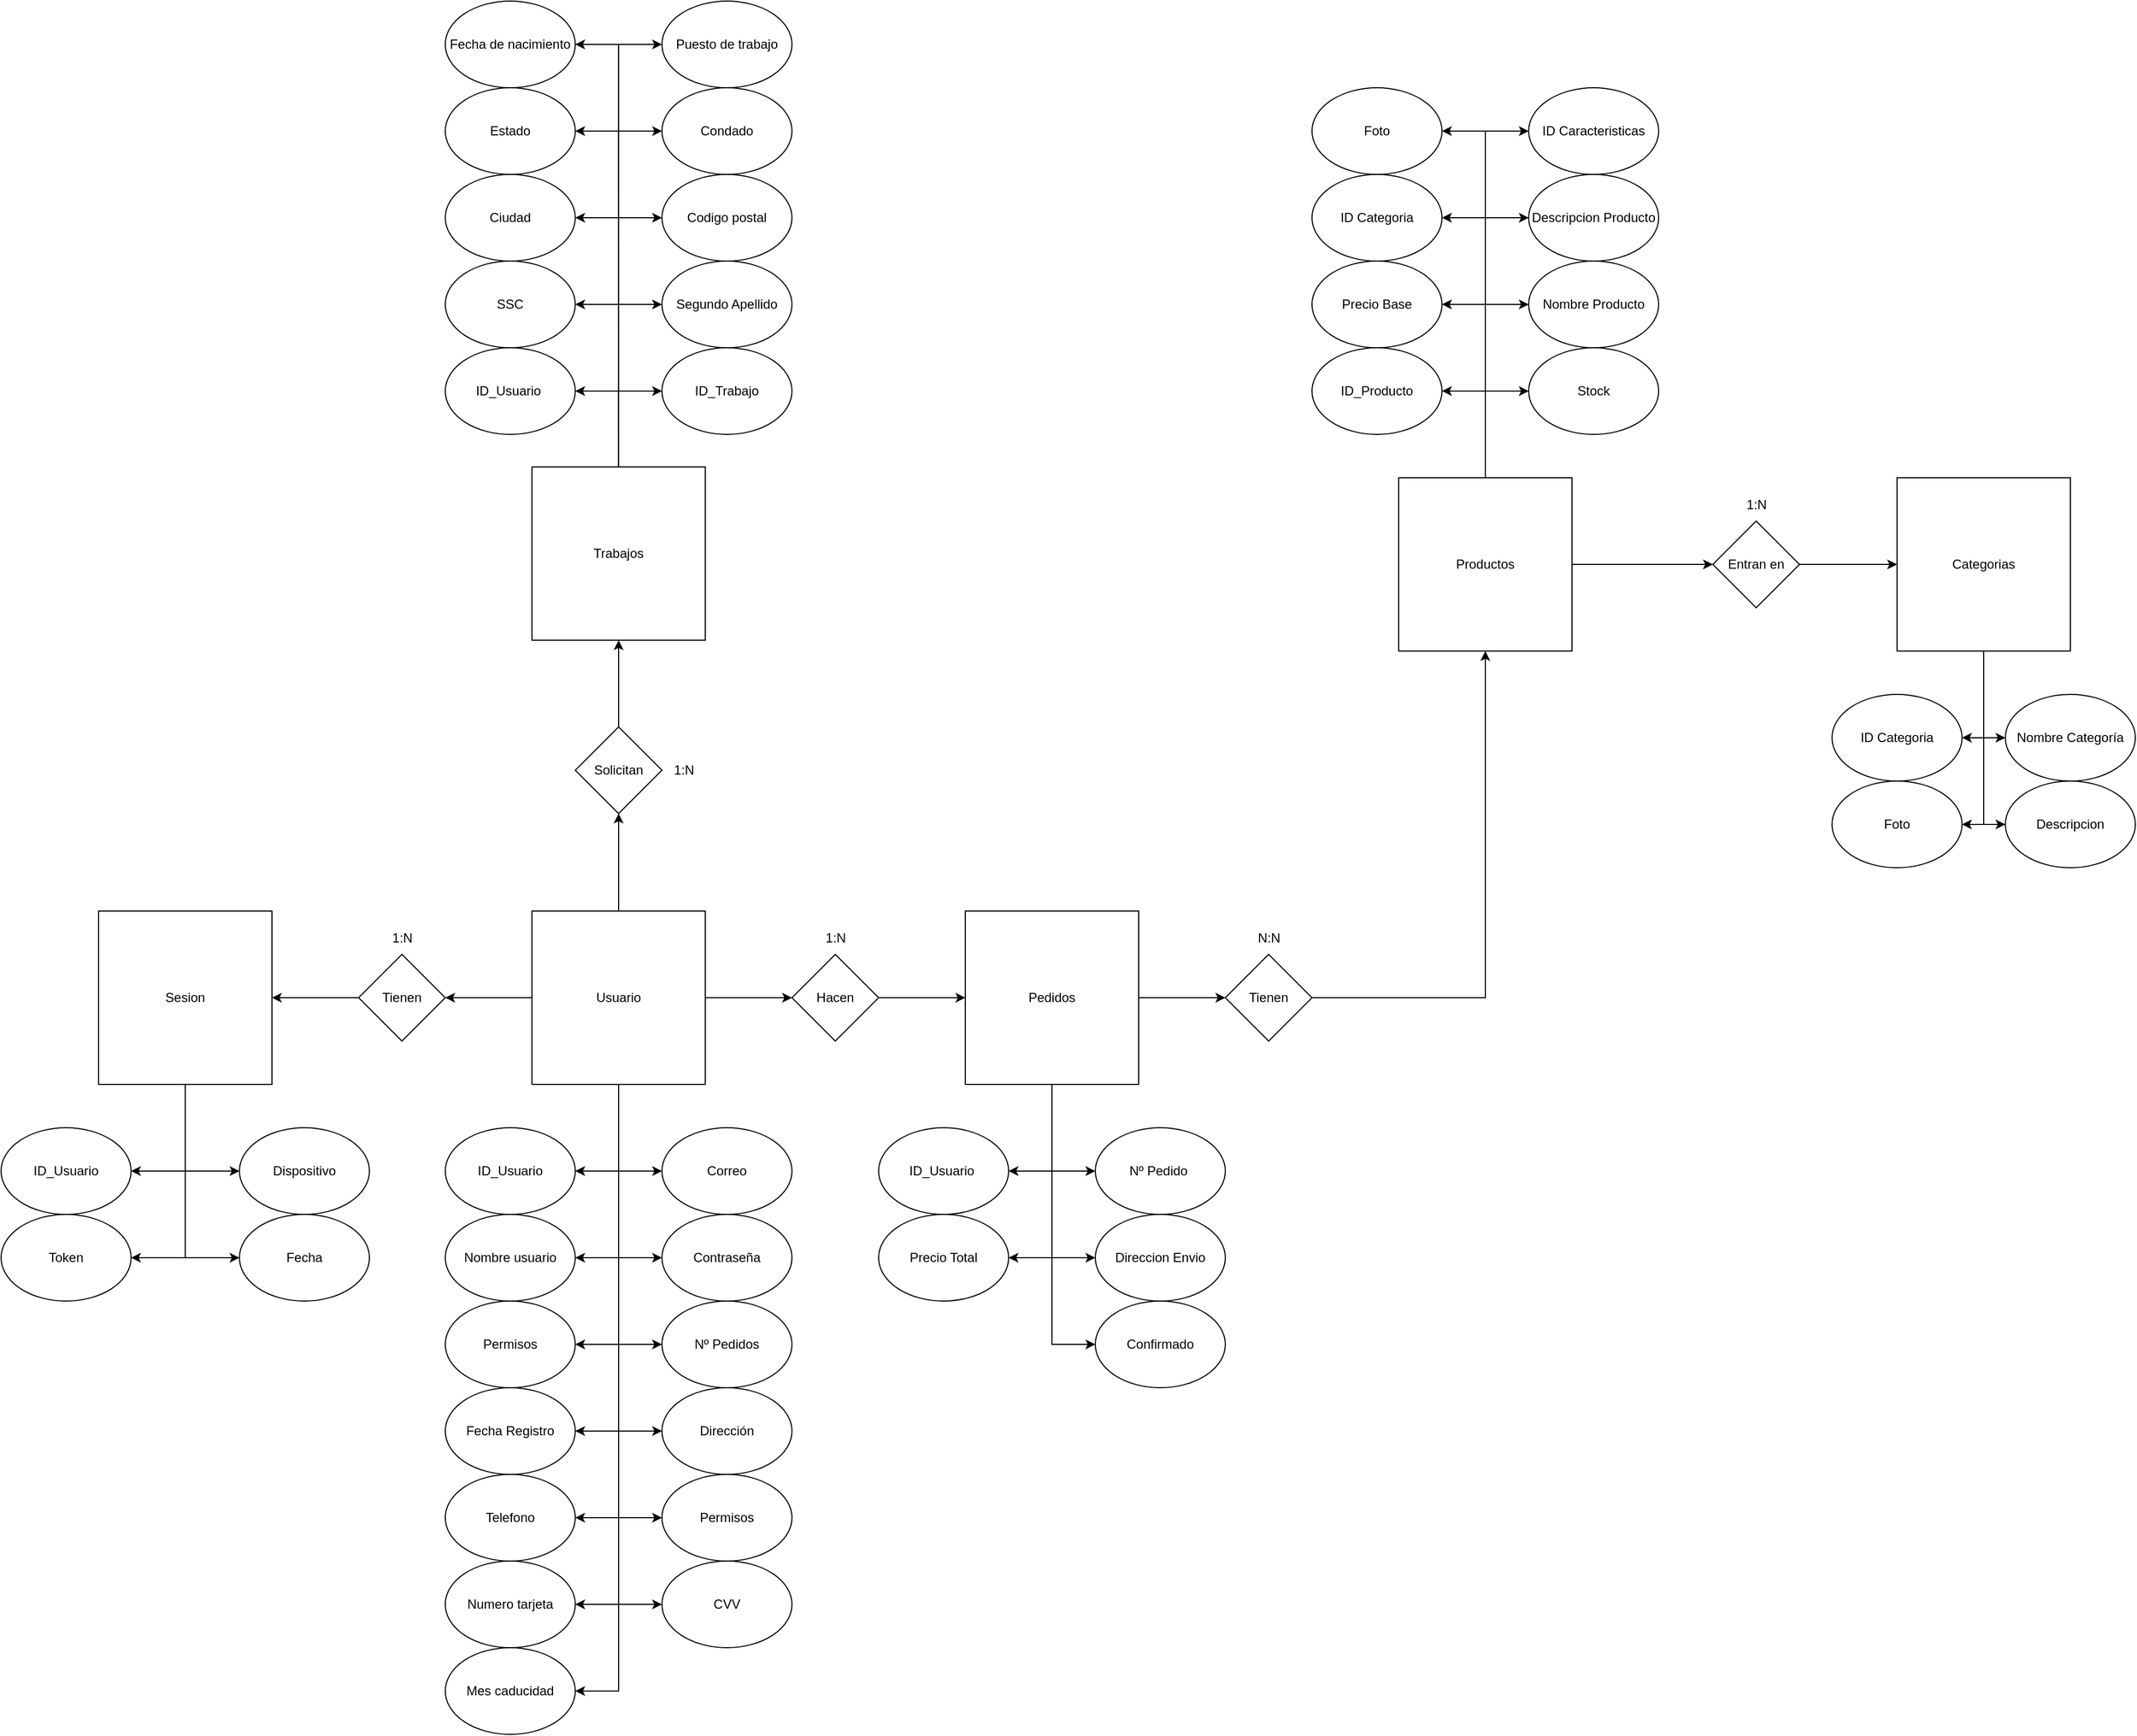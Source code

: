 <mxfile pages="2">
    <diagram name="Modelo Relacional" id="PnVHAbyuaM9kRb4uessT">
        <mxGraphModel dx="1705" dy="1847" grid="1" gridSize="10" guides="1" tooltips="1" connect="1" arrows="1" fold="1" page="1" pageScale="1" pageWidth="827" pageHeight="1169" math="0" shadow="0">
            <root>
                <mxCell id="0"/>
                <mxCell id="1" parent="0"/>
                <mxCell id="Kp94WwnEXXXFwvjXGkbl-3" style="edgeStyle=orthogonalEdgeStyle;rounded=0;orthogonalLoop=1;jettySize=auto;html=1;entryX=1;entryY=0.5;entryDx=0;entryDy=0;" parent="1" source="Kp94WwnEXXXFwvjXGkbl-1" target="Kp94WwnEXXXFwvjXGkbl-2" edge="1">
                    <mxGeometry relative="1" as="geometry"/>
                </mxCell>
                <mxCell id="Kp94WwnEXXXFwvjXGkbl-7" style="edgeStyle=orthogonalEdgeStyle;rounded=0;orthogonalLoop=1;jettySize=auto;html=1;entryX=1;entryY=0.5;entryDx=0;entryDy=0;" parent="1" source="Kp94WwnEXXXFwvjXGkbl-1" target="Kp94WwnEXXXFwvjXGkbl-6" edge="1">
                    <mxGeometry relative="1" as="geometry"/>
                </mxCell>
                <mxCell id="Kp94WwnEXXXFwvjXGkbl-8" style="edgeStyle=orthogonalEdgeStyle;rounded=0;orthogonalLoop=1;jettySize=auto;html=1;entryX=0;entryY=0.5;entryDx=0;entryDy=0;" parent="1" source="Kp94WwnEXXXFwvjXGkbl-1" target="Kp94WwnEXXXFwvjXGkbl-4" edge="1">
                    <mxGeometry relative="1" as="geometry"/>
                </mxCell>
                <mxCell id="Kp94WwnEXXXFwvjXGkbl-9" style="edgeStyle=orthogonalEdgeStyle;rounded=0;orthogonalLoop=1;jettySize=auto;html=1;entryX=0;entryY=0.5;entryDx=0;entryDy=0;" parent="1" source="Kp94WwnEXXXFwvjXGkbl-1" target="Kp94WwnEXXXFwvjXGkbl-5" edge="1">
                    <mxGeometry relative="1" as="geometry"/>
                </mxCell>
                <mxCell id="Kp94WwnEXXXFwvjXGkbl-11" style="edgeStyle=orthogonalEdgeStyle;rounded=0;orthogonalLoop=1;jettySize=auto;html=1;entryX=1;entryY=0.5;entryDx=0;entryDy=0;" parent="1" source="Kp94WwnEXXXFwvjXGkbl-1" target="Kp94WwnEXXXFwvjXGkbl-10" edge="1">
                    <mxGeometry relative="1" as="geometry"/>
                </mxCell>
                <mxCell id="Kp94WwnEXXXFwvjXGkbl-14" style="edgeStyle=orthogonalEdgeStyle;rounded=0;orthogonalLoop=1;jettySize=auto;html=1;entryX=0;entryY=0.5;entryDx=0;entryDy=0;" parent="1" source="Kp94WwnEXXXFwvjXGkbl-1" target="Kp94WwnEXXXFwvjXGkbl-13" edge="1">
                    <mxGeometry relative="1" as="geometry"/>
                </mxCell>
                <mxCell id="Kp94WwnEXXXFwvjXGkbl-30" style="edgeStyle=orthogonalEdgeStyle;rounded=0;orthogonalLoop=1;jettySize=auto;html=1;entryX=0;entryY=0.5;entryDx=0;entryDy=0;" parent="1" source="Kp94WwnEXXXFwvjXGkbl-1" target="Kp94WwnEXXXFwvjXGkbl-29" edge="1">
                    <mxGeometry relative="1" as="geometry"/>
                </mxCell>
                <mxCell id="Kp94WwnEXXXFwvjXGkbl-32" style="edgeStyle=orthogonalEdgeStyle;rounded=0;orthogonalLoop=1;jettySize=auto;html=1;entryX=1;entryY=0.5;entryDx=0;entryDy=0;" parent="1" source="Kp94WwnEXXXFwvjXGkbl-1" target="Kp94WwnEXXXFwvjXGkbl-31" edge="1">
                    <mxGeometry relative="1" as="geometry"/>
                </mxCell>
                <mxCell id="Kp94WwnEXXXFwvjXGkbl-37" style="edgeStyle=orthogonalEdgeStyle;rounded=0;orthogonalLoop=1;jettySize=auto;html=1;entryX=0;entryY=0.5;entryDx=0;entryDy=0;" parent="1" source="Kp94WwnEXXXFwvjXGkbl-1" target="Kp94WwnEXXXFwvjXGkbl-36" edge="1">
                    <mxGeometry relative="1" as="geometry"/>
                </mxCell>
                <mxCell id="7OP7rhRUOiYwbME94U3f-2" style="edgeStyle=orthogonalEdgeStyle;rounded=0;orthogonalLoop=1;jettySize=auto;html=1;entryX=1;entryY=0.5;entryDx=0;entryDy=0;" parent="1" source="Kp94WwnEXXXFwvjXGkbl-1" target="7OP7rhRUOiYwbME94U3f-1" edge="1">
                    <mxGeometry relative="1" as="geometry"/>
                </mxCell>
                <mxCell id="xFsWOLmsmjcGNCddhEom-12" style="edgeStyle=orthogonalEdgeStyle;rounded=0;orthogonalLoop=1;jettySize=auto;html=1;entryX=1;entryY=0.5;entryDx=0;entryDy=0;" parent="1" source="Kp94WwnEXXXFwvjXGkbl-1" target="xFsWOLmsmjcGNCddhEom-10" edge="1">
                    <mxGeometry relative="1" as="geometry"/>
                </mxCell>
                <mxCell id="22" style="edgeStyle=none;html=1;exitX=0.5;exitY=0;exitDx=0;exitDy=0;entryX=0.5;entryY=1;entryDx=0;entryDy=0;" edge="1" parent="1" source="Kp94WwnEXXXFwvjXGkbl-1" target="21">
                    <mxGeometry relative="1" as="geometry"/>
                </mxCell>
                <mxCell id="Kp94WwnEXXXFwvjXGkbl-1" value="Usuario" style="whiteSpace=wrap;html=1;aspect=fixed;" parent="1" vertex="1">
                    <mxGeometry x="160" y="200" width="160" height="160" as="geometry"/>
                </mxCell>
                <mxCell id="Kp94WwnEXXXFwvjXGkbl-2" value="Nombre usuario" style="ellipse;whiteSpace=wrap;html=1;" parent="1" vertex="1">
                    <mxGeometry x="80" y="480" width="120" height="80" as="geometry"/>
                </mxCell>
                <mxCell id="Kp94WwnEXXXFwvjXGkbl-4" value="Correo" style="ellipse;whiteSpace=wrap;html=1;" parent="1" vertex="1">
                    <mxGeometry x="280" y="400" width="120" height="80" as="geometry"/>
                </mxCell>
                <mxCell id="Kp94WwnEXXXFwvjXGkbl-5" value="Contraseña" style="ellipse;whiteSpace=wrap;html=1;" parent="1" vertex="1">
                    <mxGeometry x="280" y="480" width="120" height="80" as="geometry"/>
                </mxCell>
                <mxCell id="Kp94WwnEXXXFwvjXGkbl-6" value="ID_Usuario" style="ellipse;whiteSpace=wrap;html=1;" parent="1" vertex="1">
                    <mxGeometry x="80" y="400" width="120" height="80" as="geometry"/>
                </mxCell>
                <mxCell id="Kp94WwnEXXXFwvjXGkbl-10" value="Permisos" style="ellipse;whiteSpace=wrap;html=1;" parent="1" vertex="1">
                    <mxGeometry x="80" y="560" width="120" height="80" as="geometry"/>
                </mxCell>
                <mxCell id="Kp94WwnEXXXFwvjXGkbl-17" style="edgeStyle=orthogonalEdgeStyle;rounded=0;orthogonalLoop=1;jettySize=auto;html=1;entryX=1;entryY=0.5;entryDx=0;entryDy=0;" parent="1" source="Kp94WwnEXXXFwvjXGkbl-12" target="Kp94WwnEXXXFwvjXGkbl-16" edge="1">
                    <mxGeometry relative="1" as="geometry"/>
                </mxCell>
                <mxCell id="Kp94WwnEXXXFwvjXGkbl-23" style="edgeStyle=orthogonalEdgeStyle;rounded=0;orthogonalLoop=1;jettySize=auto;html=1;entryX=0;entryY=0.5;entryDx=0;entryDy=0;" parent="1" source="Kp94WwnEXXXFwvjXGkbl-12" target="Kp94WwnEXXXFwvjXGkbl-22" edge="1">
                    <mxGeometry relative="1" as="geometry"/>
                </mxCell>
                <mxCell id="-lL8wkcxcmrgRqcp9ATL-1" style="edgeStyle=orthogonalEdgeStyle;rounded=0;orthogonalLoop=1;jettySize=auto;html=1;entryX=0;entryY=0.5;entryDx=0;entryDy=0;" parent="1" source="Kp94WwnEXXXFwvjXGkbl-12" target="7OP7rhRUOiYwbME94U3f-4" edge="1">
                    <mxGeometry relative="1" as="geometry"/>
                </mxCell>
                <mxCell id="-lL8wkcxcmrgRqcp9ATL-2" style="edgeStyle=orthogonalEdgeStyle;rounded=0;orthogonalLoop=1;jettySize=auto;html=1;entryX=1;entryY=0.5;entryDx=0;entryDy=0;" parent="1" source="Kp94WwnEXXXFwvjXGkbl-12" target="7OP7rhRUOiYwbME94U3f-3" edge="1">
                    <mxGeometry relative="1" as="geometry"/>
                </mxCell>
                <mxCell id="-lL8wkcxcmrgRqcp9ATL-3" style="edgeStyle=orthogonalEdgeStyle;rounded=0;orthogonalLoop=1;jettySize=auto;html=1;entryX=0;entryY=0.5;entryDx=0;entryDy=0;" parent="1" source="Kp94WwnEXXXFwvjXGkbl-12" target="7OP7rhRUOiYwbME94U3f-5" edge="1">
                    <mxGeometry relative="1" as="geometry"/>
                </mxCell>
                <mxCell id="xFsWOLmsmjcGNCddhEom-2" style="edgeStyle=orthogonalEdgeStyle;rounded=0;orthogonalLoop=1;jettySize=auto;html=1;entryX=0;entryY=0.5;entryDx=0;entryDy=0;" parent="1" source="Kp94WwnEXXXFwvjXGkbl-12" target="xFsWOLmsmjcGNCddhEom-1" edge="1">
                    <mxGeometry relative="1" as="geometry"/>
                </mxCell>
                <mxCell id="Kp94WwnEXXXFwvjXGkbl-12" value="Pedidos" style="whiteSpace=wrap;html=1;aspect=fixed;" parent="1" vertex="1">
                    <mxGeometry x="560" y="200" width="160" height="160" as="geometry"/>
                </mxCell>
                <mxCell id="Kp94WwnEXXXFwvjXGkbl-15" style="edgeStyle=orthogonalEdgeStyle;rounded=0;orthogonalLoop=1;jettySize=auto;html=1;entryX=0;entryY=0.5;entryDx=0;entryDy=0;" parent="1" source="Kp94WwnEXXXFwvjXGkbl-13" target="Kp94WwnEXXXFwvjXGkbl-12" edge="1">
                    <mxGeometry relative="1" as="geometry"/>
                </mxCell>
                <mxCell id="Kp94WwnEXXXFwvjXGkbl-13" value="Hacen" style="rhombus;whiteSpace=wrap;html=1;" parent="1" vertex="1">
                    <mxGeometry x="400" y="240" width="80" height="80" as="geometry"/>
                </mxCell>
                <mxCell id="Kp94WwnEXXXFwvjXGkbl-16" value="ID_Usuario&amp;nbsp;" style="ellipse;whiteSpace=wrap;html=1;" parent="1" vertex="1">
                    <mxGeometry x="480" y="400" width="120" height="80" as="geometry"/>
                </mxCell>
                <mxCell id="Kp94WwnEXXXFwvjXGkbl-39" style="edgeStyle=orthogonalEdgeStyle;rounded=0;orthogonalLoop=1;jettySize=auto;html=1;entryX=1;entryY=0.5;entryDx=0;entryDy=0;" parent="1" source="Kp94WwnEXXXFwvjXGkbl-18" target="Kp94WwnEXXXFwvjXGkbl-38" edge="1">
                    <mxGeometry relative="1" as="geometry"/>
                </mxCell>
                <mxCell id="Kp94WwnEXXXFwvjXGkbl-41" style="edgeStyle=orthogonalEdgeStyle;rounded=0;orthogonalLoop=1;jettySize=auto;html=1;entryX=0;entryY=0.5;entryDx=0;entryDy=0;" parent="1" source="Kp94WwnEXXXFwvjXGkbl-18" target="Kp94WwnEXXXFwvjXGkbl-40" edge="1">
                    <mxGeometry relative="1" as="geometry"/>
                </mxCell>
                <mxCell id="Kp94WwnEXXXFwvjXGkbl-43" style="edgeStyle=orthogonalEdgeStyle;rounded=0;orthogonalLoop=1;jettySize=auto;html=1;entryX=1;entryY=0.5;entryDx=0;entryDy=0;" parent="1" source="Kp94WwnEXXXFwvjXGkbl-18" target="Kp94WwnEXXXFwvjXGkbl-42" edge="1">
                    <mxGeometry relative="1" as="geometry"/>
                </mxCell>
                <mxCell id="Kp94WwnEXXXFwvjXGkbl-45" style="edgeStyle=orthogonalEdgeStyle;rounded=0;orthogonalLoop=1;jettySize=auto;html=1;entryX=0;entryY=0.5;entryDx=0;entryDy=0;" parent="1" source="Kp94WwnEXXXFwvjXGkbl-18" target="Kp94WwnEXXXFwvjXGkbl-44" edge="1">
                    <mxGeometry relative="1" as="geometry"/>
                </mxCell>
                <mxCell id="-lL8wkcxcmrgRqcp9ATL-9" style="edgeStyle=orthogonalEdgeStyle;rounded=0;orthogonalLoop=1;jettySize=auto;html=1;entryX=0;entryY=0.5;entryDx=0;entryDy=0;" parent="1" source="Kp94WwnEXXXFwvjXGkbl-18" target="-lL8wkcxcmrgRqcp9ATL-8" edge="1">
                    <mxGeometry relative="1" as="geometry"/>
                </mxCell>
                <mxCell id="t73_cK_Fu9dKC_dks8G9-2" style="edgeStyle=orthogonalEdgeStyle;rounded=0;orthogonalLoop=1;jettySize=auto;html=1;entryX=0;entryY=0.5;entryDx=0;entryDy=0;" parent="1" source="Kp94WwnEXXXFwvjXGkbl-18" target="-lL8wkcxcmrgRqcp9ATL-21" edge="1">
                    <mxGeometry relative="1" as="geometry"/>
                </mxCell>
                <mxCell id="t73_cK_Fu9dKC_dks8G9-3" style="edgeStyle=orthogonalEdgeStyle;rounded=0;orthogonalLoop=1;jettySize=auto;html=1;entryX=1;entryY=0.5;entryDx=0;entryDy=0;" parent="1" source="Kp94WwnEXXXFwvjXGkbl-18" target="-lL8wkcxcmrgRqcp9ATL-22" edge="1">
                    <mxGeometry relative="1" as="geometry"/>
                </mxCell>
                <mxCell id="t73_cK_Fu9dKC_dks8G9-4" style="edgeStyle=orthogonalEdgeStyle;rounded=0;orthogonalLoop=1;jettySize=auto;html=1;entryX=0;entryY=0.5;entryDx=0;entryDy=0;" parent="1" source="Kp94WwnEXXXFwvjXGkbl-18" target="t73_cK_Fu9dKC_dks8G9-1" edge="1">
                    <mxGeometry relative="1" as="geometry"/>
                </mxCell>
                <mxCell id="pjTyLHiBwHfc5zFAl9Sy-2" style="edgeStyle=orthogonalEdgeStyle;rounded=0;orthogonalLoop=1;jettySize=auto;html=1;entryX=1;entryY=0.5;entryDx=0;entryDy=0;" parent="1" source="Kp94WwnEXXXFwvjXGkbl-18" target="pjTyLHiBwHfc5zFAl9Sy-1" edge="1">
                    <mxGeometry relative="1" as="geometry"/>
                </mxCell>
                <mxCell id="Kp94WwnEXXXFwvjXGkbl-18" value="Productos" style="whiteSpace=wrap;html=1;aspect=fixed;" parent="1" vertex="1">
                    <mxGeometry x="960" y="-200" width="160" height="160" as="geometry"/>
                </mxCell>
                <mxCell id="Kp94WwnEXXXFwvjXGkbl-25" style="edgeStyle=orthogonalEdgeStyle;rounded=0;orthogonalLoop=1;jettySize=auto;html=1;entryX=0.5;entryY=1;entryDx=0;entryDy=0;" parent="1" source="Kp94WwnEXXXFwvjXGkbl-22" target="Kp94WwnEXXXFwvjXGkbl-18" edge="1">
                    <mxGeometry relative="1" as="geometry">
                        <mxPoint x="960" y="280" as="targetPoint"/>
                    </mxGeometry>
                </mxCell>
                <mxCell id="Kp94WwnEXXXFwvjXGkbl-22" value="Tienen" style="rhombus;whiteSpace=wrap;html=1;" parent="1" vertex="1">
                    <mxGeometry x="800" y="240" width="80" height="80" as="geometry"/>
                </mxCell>
                <mxCell id="Kp94WwnEXXXFwvjXGkbl-29" value="Nº Pedidos" style="ellipse;whiteSpace=wrap;html=1;" parent="1" vertex="1">
                    <mxGeometry x="280" y="560" width="120" height="80" as="geometry"/>
                </mxCell>
                <mxCell id="Kp94WwnEXXXFwvjXGkbl-31" value="Fecha Registro" style="ellipse;whiteSpace=wrap;html=1;" parent="1" vertex="1">
                    <mxGeometry x="80" y="640" width="120" height="80" as="geometry"/>
                </mxCell>
                <mxCell id="Kp94WwnEXXXFwvjXGkbl-36" value="Dirección" style="ellipse;whiteSpace=wrap;html=1;" parent="1" vertex="1">
                    <mxGeometry x="280" y="640" width="120" height="80" as="geometry"/>
                </mxCell>
                <mxCell id="Kp94WwnEXXXFwvjXGkbl-38" value="ID_Producto" style="ellipse;whiteSpace=wrap;html=1;" parent="1" vertex="1">
                    <mxGeometry x="880" y="-320" width="120" height="80" as="geometry"/>
                </mxCell>
                <mxCell id="Kp94WwnEXXXFwvjXGkbl-40" value="Stock" style="ellipse;whiteSpace=wrap;html=1;" parent="1" vertex="1">
                    <mxGeometry x="1080" y="-320" width="120" height="80" as="geometry"/>
                </mxCell>
                <mxCell id="Kp94WwnEXXXFwvjXGkbl-42" value="Precio Base" style="ellipse;whiteSpace=wrap;html=1;" parent="1" vertex="1">
                    <mxGeometry x="880" y="-400" width="120" height="80" as="geometry"/>
                </mxCell>
                <mxCell id="Kp94WwnEXXXFwvjXGkbl-44" value="Nombre Producto" style="ellipse;whiteSpace=wrap;html=1;" parent="1" vertex="1">
                    <mxGeometry x="1080" y="-400" width="120" height="80" as="geometry"/>
                </mxCell>
                <mxCell id="7OP7rhRUOiYwbME94U3f-1" value="Telefono" style="ellipse;whiteSpace=wrap;html=1;" parent="1" vertex="1">
                    <mxGeometry x="80" y="720" width="120" height="80" as="geometry"/>
                </mxCell>
                <mxCell id="7OP7rhRUOiYwbME94U3f-3" value="Precio Total" style="ellipse;whiteSpace=wrap;html=1;" parent="1" vertex="1">
                    <mxGeometry x="480" y="480" width="120" height="80" as="geometry"/>
                </mxCell>
                <mxCell id="7OP7rhRUOiYwbME94U3f-4" value="Nº Pedido&amp;nbsp;" style="ellipse;whiteSpace=wrap;html=1;" parent="1" vertex="1">
                    <mxGeometry x="680" y="400" width="120" height="80" as="geometry"/>
                </mxCell>
                <mxCell id="7OP7rhRUOiYwbME94U3f-5" value="Direccion Envio" style="ellipse;whiteSpace=wrap;html=1;" parent="1" vertex="1">
                    <mxGeometry x="680" y="480" width="120" height="80" as="geometry"/>
                </mxCell>
                <mxCell id="-lL8wkcxcmrgRqcp9ATL-4" value="N:N" style="text;html=1;align=center;verticalAlign=middle;resizable=0;points=[];autosize=1;strokeColor=none;fillColor=none;" parent="1" vertex="1">
                    <mxGeometry x="820" y="210" width="40" height="30" as="geometry"/>
                </mxCell>
                <mxCell id="-lL8wkcxcmrgRqcp9ATL-5" value="1:N" style="text;html=1;align=center;verticalAlign=middle;resizable=0;points=[];autosize=1;strokeColor=none;fillColor=none;" parent="1" vertex="1">
                    <mxGeometry x="420" y="210" width="40" height="30" as="geometry"/>
                </mxCell>
                <mxCell id="-lL8wkcxcmrgRqcp9ATL-11" style="edgeStyle=orthogonalEdgeStyle;rounded=0;orthogonalLoop=1;jettySize=auto;html=1;entryX=0;entryY=0.5;entryDx=0;entryDy=0;" parent="1" source="-lL8wkcxcmrgRqcp9ATL-8" target="-lL8wkcxcmrgRqcp9ATL-10" edge="1">
                    <mxGeometry relative="1" as="geometry"/>
                </mxCell>
                <mxCell id="-lL8wkcxcmrgRqcp9ATL-8" value="Entran en" style="rhombus;whiteSpace=wrap;html=1;" parent="1" vertex="1">
                    <mxGeometry x="1250" y="-160" width="80" height="80" as="geometry"/>
                </mxCell>
                <mxCell id="-lL8wkcxcmrgRqcp9ATL-14" style="edgeStyle=orthogonalEdgeStyle;rounded=0;orthogonalLoop=1;jettySize=auto;html=1;entryX=0;entryY=0.5;entryDx=0;entryDy=0;" parent="1" source="-lL8wkcxcmrgRqcp9ATL-10" target="-lL8wkcxcmrgRqcp9ATL-12" edge="1">
                    <mxGeometry relative="1" as="geometry"/>
                </mxCell>
                <mxCell id="-lL8wkcxcmrgRqcp9ATL-15" style="edgeStyle=orthogonalEdgeStyle;rounded=0;orthogonalLoop=1;jettySize=auto;html=1;entryX=1;entryY=0.5;entryDx=0;entryDy=0;" parent="1" source="-lL8wkcxcmrgRqcp9ATL-10" target="-lL8wkcxcmrgRqcp9ATL-13" edge="1">
                    <mxGeometry relative="1" as="geometry"/>
                </mxCell>
                <mxCell id="-lL8wkcxcmrgRqcp9ATL-19" style="edgeStyle=orthogonalEdgeStyle;rounded=0;orthogonalLoop=1;jettySize=auto;html=1;entryX=1;entryY=0.5;entryDx=0;entryDy=0;" parent="1" source="-lL8wkcxcmrgRqcp9ATL-10" target="-lL8wkcxcmrgRqcp9ATL-16" edge="1">
                    <mxGeometry relative="1" as="geometry"/>
                </mxCell>
                <mxCell id="-lL8wkcxcmrgRqcp9ATL-20" style="edgeStyle=orthogonalEdgeStyle;rounded=0;orthogonalLoop=1;jettySize=auto;html=1;entryX=0;entryY=0.5;entryDx=0;entryDy=0;" parent="1" source="-lL8wkcxcmrgRqcp9ATL-10" target="-lL8wkcxcmrgRqcp9ATL-17" edge="1">
                    <mxGeometry relative="1" as="geometry"/>
                </mxCell>
                <mxCell id="-lL8wkcxcmrgRqcp9ATL-10" value="Categorias" style="whiteSpace=wrap;html=1;aspect=fixed;" parent="1" vertex="1">
                    <mxGeometry x="1420" y="-200" width="160" height="160" as="geometry"/>
                </mxCell>
                <mxCell id="-lL8wkcxcmrgRqcp9ATL-12" value="Nombre Categoría" style="ellipse;whiteSpace=wrap;html=1;" parent="1" vertex="1">
                    <mxGeometry x="1520" width="120" height="80" as="geometry"/>
                </mxCell>
                <mxCell id="-lL8wkcxcmrgRqcp9ATL-13" value="ID Categoria" style="ellipse;whiteSpace=wrap;html=1;" parent="1" vertex="1">
                    <mxGeometry x="1360" width="120" height="80" as="geometry"/>
                </mxCell>
                <mxCell id="-lL8wkcxcmrgRqcp9ATL-16" value="Foto" style="ellipse;whiteSpace=wrap;html=1;" parent="1" vertex="1">
                    <mxGeometry x="1360" y="80" width="120" height="80" as="geometry"/>
                </mxCell>
                <mxCell id="-lL8wkcxcmrgRqcp9ATL-17" value="Descripcion" style="ellipse;whiteSpace=wrap;html=1;" parent="1" vertex="1">
                    <mxGeometry x="1520" y="80" width="120" height="80" as="geometry"/>
                </mxCell>
                <mxCell id="-lL8wkcxcmrgRqcp9ATL-21" value="Descripcion Producto" style="ellipse;whiteSpace=wrap;html=1;" parent="1" vertex="1">
                    <mxGeometry x="1080" y="-480" width="120" height="80" as="geometry"/>
                </mxCell>
                <mxCell id="-lL8wkcxcmrgRqcp9ATL-22" value="ID Categoria" style="ellipse;whiteSpace=wrap;html=1;" parent="1" vertex="1">
                    <mxGeometry x="880" y="-480" width="120" height="80" as="geometry"/>
                </mxCell>
                <mxCell id="-lL8wkcxcmrgRqcp9ATL-25" value="1:N" style="text;html=1;align=center;verticalAlign=middle;resizable=0;points=[];autosize=1;strokeColor=none;fillColor=none;" parent="1" vertex="1">
                    <mxGeometry x="1270" y="-190" width="40" height="30" as="geometry"/>
                </mxCell>
                <mxCell id="t73_cK_Fu9dKC_dks8G9-1" value="ID Caracteristicas" style="ellipse;whiteSpace=wrap;html=1;" parent="1" vertex="1">
                    <mxGeometry x="1080" y="-560" width="120" height="80" as="geometry"/>
                </mxCell>
                <mxCell id="xFsWOLmsmjcGNCddhEom-1" value="Confirmado" style="ellipse;whiteSpace=wrap;html=1;" parent="1" vertex="1">
                    <mxGeometry x="680" y="560" width="120" height="80" as="geometry"/>
                </mxCell>
                <mxCell id="xFsWOLmsmjcGNCddhEom-14" style="edgeStyle=orthogonalEdgeStyle;rounded=0;orthogonalLoop=1;jettySize=auto;html=1;entryX=0;entryY=0.5;entryDx=0;entryDy=0;" parent="1" source="xFsWOLmsmjcGNCddhEom-4" target="xFsWOLmsmjcGNCddhEom-7" edge="1">
                    <mxGeometry relative="1" as="geometry"/>
                </mxCell>
                <mxCell id="xFsWOLmsmjcGNCddhEom-15" style="edgeStyle=orthogonalEdgeStyle;rounded=0;orthogonalLoop=1;jettySize=auto;html=1;entryX=1;entryY=0.5;entryDx=0;entryDy=0;" parent="1" source="xFsWOLmsmjcGNCddhEom-4" target="xFsWOLmsmjcGNCddhEom-5" edge="1">
                    <mxGeometry relative="1" as="geometry"/>
                </mxCell>
                <mxCell id="xFsWOLmsmjcGNCddhEom-16" style="edgeStyle=orthogonalEdgeStyle;rounded=0;orthogonalLoop=1;jettySize=auto;html=1;entryX=1;entryY=0.5;entryDx=0;entryDy=0;" parent="1" source="xFsWOLmsmjcGNCddhEom-4" target="xFsWOLmsmjcGNCddhEom-6" edge="1">
                    <mxGeometry relative="1" as="geometry"/>
                </mxCell>
                <mxCell id="xFsWOLmsmjcGNCddhEom-17" style="edgeStyle=orthogonalEdgeStyle;rounded=0;orthogonalLoop=1;jettySize=auto;html=1;entryX=0;entryY=0.5;entryDx=0;entryDy=0;" parent="1" source="xFsWOLmsmjcGNCddhEom-4" target="xFsWOLmsmjcGNCddhEom-9" edge="1">
                    <mxGeometry relative="1" as="geometry"/>
                </mxCell>
                <mxCell id="xFsWOLmsmjcGNCddhEom-4" value="Sesion" style="whiteSpace=wrap;html=1;aspect=fixed;" parent="1" vertex="1">
                    <mxGeometry x="-240" y="200" width="160" height="160" as="geometry"/>
                </mxCell>
                <mxCell id="xFsWOLmsmjcGNCddhEom-5" value="ID_Usuario" style="ellipse;whiteSpace=wrap;html=1;" parent="1" vertex="1">
                    <mxGeometry x="-330" y="400" width="120" height="80" as="geometry"/>
                </mxCell>
                <mxCell id="xFsWOLmsmjcGNCddhEom-6" value="Token" style="ellipse;whiteSpace=wrap;html=1;" parent="1" vertex="1">
                    <mxGeometry x="-330" y="480" width="120" height="80" as="geometry"/>
                </mxCell>
                <mxCell id="xFsWOLmsmjcGNCddhEom-7" value="Dispositivo" style="ellipse;whiteSpace=wrap;html=1;" parent="1" vertex="1">
                    <mxGeometry x="-110" y="400" width="120" height="80" as="geometry"/>
                </mxCell>
                <mxCell id="xFsWOLmsmjcGNCddhEom-9" value="Fecha" style="ellipse;whiteSpace=wrap;html=1;" parent="1" vertex="1">
                    <mxGeometry x="-110" y="480" width="120" height="80" as="geometry"/>
                </mxCell>
                <mxCell id="xFsWOLmsmjcGNCddhEom-11" style="edgeStyle=orthogonalEdgeStyle;rounded=0;orthogonalLoop=1;jettySize=auto;html=1;entryX=1;entryY=0.5;entryDx=0;entryDy=0;" parent="1" source="xFsWOLmsmjcGNCddhEom-10" target="xFsWOLmsmjcGNCddhEom-4" edge="1">
                    <mxGeometry relative="1" as="geometry"/>
                </mxCell>
                <mxCell id="xFsWOLmsmjcGNCddhEom-10" value="Tienen" style="rhombus;whiteSpace=wrap;html=1;" parent="1" vertex="1">
                    <mxGeometry y="240" width="80" height="80" as="geometry"/>
                </mxCell>
                <mxCell id="xFsWOLmsmjcGNCddhEom-13" value="1:N" style="text;html=1;align=center;verticalAlign=middle;resizable=0;points=[];autosize=1;strokeColor=none;fillColor=none;" parent="1" vertex="1">
                    <mxGeometry x="20" y="210" width="40" height="30" as="geometry"/>
                </mxCell>
                <mxCell id="pjTyLHiBwHfc5zFAl9Sy-1" value="Foto" style="ellipse;whiteSpace=wrap;html=1;" parent="1" vertex="1">
                    <mxGeometry x="880" y="-560" width="120" height="80" as="geometry"/>
                </mxCell>
                <mxCell id="10" value="Permisos" style="ellipse;whiteSpace=wrap;html=1;" parent="1" vertex="1">
                    <mxGeometry x="280" y="720" width="120" height="80" as="geometry"/>
                </mxCell>
                <mxCell id="12" style="edgeStyle=orthogonalEdgeStyle;rounded=0;orthogonalLoop=1;jettySize=auto;html=1;entryX=0;entryY=0.5;entryDx=0;entryDy=0;exitX=0.5;exitY=1;exitDx=0;exitDy=0;" parent="1" source="Kp94WwnEXXXFwvjXGkbl-1" target="10" edge="1">
                    <mxGeometry relative="1" as="geometry">
                        <mxPoint x="250" y="370" as="sourcePoint"/>
                        <mxPoint x="290" y="450" as="targetPoint"/>
                    </mxGeometry>
                </mxCell>
                <mxCell id="13" value="Numero tarjeta" style="ellipse;whiteSpace=wrap;html=1;" parent="1" vertex="1">
                    <mxGeometry x="80" y="800" width="120" height="80" as="geometry"/>
                </mxCell>
                <mxCell id="15" style="edgeStyle=orthogonalEdgeStyle;rounded=0;orthogonalLoop=1;jettySize=auto;html=1;entryX=1;entryY=0.5;entryDx=0;entryDy=0;exitX=0.5;exitY=1;exitDx=0;exitDy=0;" parent="1" source="Kp94WwnEXXXFwvjXGkbl-1" target="13" edge="1">
                    <mxGeometry relative="1" as="geometry">
                        <mxPoint x="250" y="370" as="sourcePoint"/>
                        <mxPoint x="290" y="610" as="targetPoint"/>
                    </mxGeometry>
                </mxCell>
                <mxCell id="17" value="CVV" style="ellipse;whiteSpace=wrap;html=1;" parent="1" vertex="1">
                    <mxGeometry x="280" y="800" width="120" height="80" as="geometry"/>
                </mxCell>
                <mxCell id="18" value="Mes caducidad" style="ellipse;whiteSpace=wrap;html=1;" parent="1" vertex="1">
                    <mxGeometry x="80" y="880" width="120" height="80" as="geometry"/>
                </mxCell>
                <mxCell id="19" style="edgeStyle=orthogonalEdgeStyle;rounded=0;orthogonalLoop=1;jettySize=auto;html=1;entryX=1;entryY=0.5;entryDx=0;entryDy=0;exitX=0.5;exitY=1;exitDx=0;exitDy=0;" parent="1" source="Kp94WwnEXXXFwvjXGkbl-1" target="18" edge="1">
                    <mxGeometry relative="1" as="geometry">
                        <mxPoint x="250" y="370" as="sourcePoint"/>
                        <mxPoint x="210" y="850" as="targetPoint"/>
                        <Array as="points">
                            <mxPoint x="240" y="920"/>
                        </Array>
                    </mxGeometry>
                </mxCell>
                <mxCell id="20" style="edgeStyle=orthogonalEdgeStyle;rounded=0;orthogonalLoop=1;jettySize=auto;html=1;entryX=0;entryY=0.5;entryDx=0;entryDy=0;exitX=0.5;exitY=1;exitDx=0;exitDy=0;" parent="1" source="Kp94WwnEXXXFwvjXGkbl-1" target="17" edge="1">
                    <mxGeometry relative="1" as="geometry">
                        <mxPoint x="330" y="370" as="sourcePoint"/>
                        <mxPoint x="220" y="860" as="targetPoint"/>
                    </mxGeometry>
                </mxCell>
                <mxCell id="25" style="edgeStyle=none;html=1;entryX=0.5;entryY=1;entryDx=0;entryDy=0;" edge="1" parent="1" source="21" target="24">
                    <mxGeometry relative="1" as="geometry"/>
                </mxCell>
                <mxCell id="21" value="Solicitan" style="rhombus;whiteSpace=wrap;html=1;" vertex="1" parent="1">
                    <mxGeometry x="200" y="30" width="80" height="80" as="geometry"/>
                </mxCell>
                <mxCell id="24" value="Trabajos" style="whiteSpace=wrap;html=1;aspect=fixed;" vertex="1" parent="1">
                    <mxGeometry x="160" y="-210" width="160" height="160" as="geometry"/>
                </mxCell>
                <mxCell id="26" value="1:N" style="text;html=1;align=center;verticalAlign=middle;resizable=0;points=[];autosize=1;strokeColor=none;fillColor=none;" vertex="1" parent="1">
                    <mxGeometry x="280" y="55" width="40" height="30" as="geometry"/>
                </mxCell>
                <mxCell id="30" style="edgeStyle=none;html=1;exitX=1;exitY=0.5;exitDx=0;exitDy=0;entryX=1;entryY=0.5;entryDx=0;entryDy=0;" edge="1" parent="1" source="27" target="27">
                    <mxGeometry relative="1" as="geometry"/>
                </mxCell>
                <mxCell id="27" value="ID_Usuario&amp;nbsp;" style="ellipse;whiteSpace=wrap;html=1;" vertex="1" parent="1">
                    <mxGeometry x="80" y="-320" width="120" height="80" as="geometry"/>
                </mxCell>
                <mxCell id="34" style="edgeStyle=orthogonalEdgeStyle;rounded=0;orthogonalLoop=1;jettySize=auto;html=1;entryX=1;entryY=0.5;entryDx=0;entryDy=0;" edge="1" parent="1" target="27">
                    <mxGeometry relative="1" as="geometry">
                        <mxPoint x="240" y="-210" as="sourcePoint"/>
                        <mxPoint x="240" y="-300" as="targetPoint"/>
                        <Array as="points">
                            <mxPoint x="240" y="-280"/>
                        </Array>
                    </mxGeometry>
                </mxCell>
                <mxCell id="39" value="Segundo Apellido" style="ellipse;whiteSpace=wrap;html=1;" vertex="1" parent="1">
                    <mxGeometry x="280" y="-400" width="120" height="80" as="geometry"/>
                </mxCell>
                <mxCell id="40" style="edgeStyle=orthogonalEdgeStyle;rounded=0;orthogonalLoop=1;jettySize=auto;html=1;entryX=0;entryY=0.5;entryDx=0;entryDy=0;" edge="1" parent="1" target="39">
                    <mxGeometry relative="1" as="geometry">
                        <mxPoint x="240" y="-210" as="sourcePoint"/>
                        <mxPoint x="250" y="-370" as="targetPoint"/>
                        <Array as="points">
                            <mxPoint x="240" y="-360"/>
                        </Array>
                    </mxGeometry>
                </mxCell>
                <mxCell id="42" value="SSC" style="ellipse;whiteSpace=wrap;html=1;" vertex="1" parent="1">
                    <mxGeometry x="80" y="-400" width="120" height="80" as="geometry"/>
                </mxCell>
                <mxCell id="45" value="Codigo postal" style="ellipse;whiteSpace=wrap;html=1;" vertex="1" parent="1">
                    <mxGeometry x="280" y="-480" width="120" height="80" as="geometry"/>
                </mxCell>
                <mxCell id="46" style="edgeStyle=orthogonalEdgeStyle;rounded=0;orthogonalLoop=1;jettySize=auto;html=1;" edge="1" parent="1">
                    <mxGeometry relative="1" as="geometry">
                        <mxPoint x="240" y="-210" as="sourcePoint"/>
                        <mxPoint x="200" y="-440" as="targetPoint"/>
                        <Array as="points">
                            <mxPoint x="240" y="-440"/>
                            <mxPoint x="200" y="-440"/>
                        </Array>
                    </mxGeometry>
                </mxCell>
                <mxCell id="48" style="edgeStyle=orthogonalEdgeStyle;rounded=0;orthogonalLoop=1;jettySize=auto;html=1;entryX=0;entryY=0.5;entryDx=0;entryDy=0;" edge="1" parent="1" target="45">
                    <mxGeometry relative="1" as="geometry">
                        <mxPoint x="240" y="-210" as="sourcePoint"/>
                        <mxPoint x="280" y="-440" as="targetPoint"/>
                        <Array as="points">
                            <mxPoint x="240" y="-440"/>
                        </Array>
                    </mxGeometry>
                </mxCell>
                <mxCell id="50" value="Ciudad" style="ellipse;whiteSpace=wrap;html=1;" vertex="1" parent="1">
                    <mxGeometry x="80" y="-480" width="120" height="80" as="geometry"/>
                </mxCell>
                <mxCell id="51" value="Estado" style="ellipse;whiteSpace=wrap;html=1;" vertex="1" parent="1">
                    <mxGeometry x="80" y="-560" width="120" height="80" as="geometry"/>
                </mxCell>
                <mxCell id="52" value="Condado" style="ellipse;whiteSpace=wrap;html=1;" vertex="1" parent="1">
                    <mxGeometry x="280" y="-560" width="120" height="80" as="geometry"/>
                </mxCell>
                <mxCell id="53" value="Puesto de trabajo" style="ellipse;whiteSpace=wrap;html=1;" vertex="1" parent="1">
                    <mxGeometry x="280" y="-640" width="120" height="80" as="geometry"/>
                </mxCell>
                <mxCell id="54" value="Fecha de nacimiento" style="ellipse;whiteSpace=wrap;html=1;" vertex="1" parent="1">
                    <mxGeometry x="80" y="-640" width="120" height="80" as="geometry"/>
                </mxCell>
                <mxCell id="55" style="edgeStyle=orthogonalEdgeStyle;rounded=0;orthogonalLoop=1;jettySize=auto;html=1;entryX=1;entryY=0.5;entryDx=0;entryDy=0;" edge="1" parent="1" target="51">
                    <mxGeometry relative="1" as="geometry">
                        <mxPoint x="240" y="-210" as="sourcePoint"/>
                        <mxPoint x="200" y="-520" as="targetPoint"/>
                        <Array as="points">
                            <mxPoint x="240" y="-520"/>
                        </Array>
                    </mxGeometry>
                </mxCell>
                <mxCell id="56" style="edgeStyle=orthogonalEdgeStyle;rounded=0;orthogonalLoop=1;jettySize=auto;html=1;" edge="1" parent="1">
                    <mxGeometry relative="1" as="geometry">
                        <mxPoint x="240" y="-210" as="sourcePoint"/>
                        <mxPoint x="280" y="-600" as="targetPoint"/>
                        <Array as="points">
                            <mxPoint x="240" y="-600"/>
                            <mxPoint x="280" y="-600"/>
                        </Array>
                    </mxGeometry>
                </mxCell>
                <mxCell id="59" style="edgeStyle=orthogonalEdgeStyle;rounded=0;orthogonalLoop=1;jettySize=auto;html=1;entryX=1;entryY=0.5;entryDx=0;entryDy=0;" edge="1" parent="1" target="54">
                    <mxGeometry relative="1" as="geometry">
                        <mxPoint x="239.94" y="-210" as="sourcePoint"/>
                        <mxPoint x="200.0" y="-679.941" as="targetPoint"/>
                        <Array as="points">
                            <mxPoint x="240" y="-600"/>
                        </Array>
                    </mxGeometry>
                </mxCell>
                <mxCell id="60" value="ID_Trabajo" style="ellipse;whiteSpace=wrap;html=1;" vertex="1" parent="1">
                    <mxGeometry x="280" y="-320" width="120" height="80" as="geometry"/>
                </mxCell>
                <mxCell id="61" style="edgeStyle=orthogonalEdgeStyle;rounded=0;orthogonalLoop=1;jettySize=auto;html=1;entryX=0;entryY=0.5;entryDx=0;entryDy=0;" edge="1" parent="1" target="60">
                    <mxGeometry relative="1" as="geometry">
                        <mxPoint x="239.94" y="-210" as="sourcePoint"/>
                        <mxPoint x="270" y="-760" as="targetPoint"/>
                        <Array as="points">
                            <mxPoint x="240" y="-280"/>
                        </Array>
                    </mxGeometry>
                </mxCell>
                <mxCell id="wXaq5tP_EStEq6q6y2rt-66" style="edgeStyle=orthogonalEdgeStyle;rounded=0;orthogonalLoop=1;jettySize=auto;html=1;entryX=0;entryY=0.5;entryDx=0;entryDy=0;" edge="1" parent="1" target="52">
                    <mxGeometry relative="1" as="geometry">
                        <mxPoint x="239.94" y="-210" as="sourcePoint"/>
                        <mxPoint x="200" y="-600" as="targetPoint"/>
                        <Array as="points">
                            <mxPoint x="240" y="-520"/>
                        </Array>
                    </mxGeometry>
                </mxCell>
                <mxCell id="wXaq5tP_EStEq6q6y2rt-67" style="edgeStyle=orthogonalEdgeStyle;rounded=0;orthogonalLoop=1;jettySize=auto;html=1;" edge="1" parent="1" target="42">
                    <mxGeometry relative="1" as="geometry">
                        <mxPoint x="240" y="-210" as="sourcePoint"/>
                        <mxPoint x="280" y="-360" as="targetPoint"/>
                        <Array as="points">
                            <mxPoint x="240" y="-360"/>
                        </Array>
                    </mxGeometry>
                </mxCell>
            </root>
        </mxGraphModel>
    </diagram>
    <diagram id="Xv8rTw0X2ny191qnjf_B" name="Tabla">
        <mxGraphModel dx="1066" dy="823" grid="1" gridSize="10" guides="1" tooltips="1" connect="1" arrows="1" fold="1" page="1" pageScale="1" pageWidth="827" pageHeight="1169" math="0" shadow="0">
            <root>
                <mxCell id="0"/>
                <mxCell id="1" parent="0"/>
                <mxCell id="6EgbADNHBOpL5LPMy5JB-2" style="edgeStyle=orthogonalEdgeStyle;rounded=0;orthogonalLoop=1;jettySize=auto;html=1;" parent="1" source="GFtivVoHU6WnsY22pw2F-1" target="eZ9H4wjmESJS17AeL38T-1" edge="1">
                    <mxGeometry relative="1" as="geometry"/>
                </mxCell>
                <mxCell id="GFtivVoHU6WnsY22pw2F-1" value="Usuario" style="swimlane;fontStyle=0;childLayout=stackLayout;horizontal=1;startSize=30;horizontalStack=0;resizeParent=1;resizeParentMax=0;resizeLast=0;collapsible=1;marginBottom=0;whiteSpace=wrap;html=1;" parent="1" vertex="1">
                    <mxGeometry x="240" y="180" width="160" height="420" as="geometry"/>
                </mxCell>
                <mxCell id="GFtivVoHU6WnsY22pw2F-2" value="ID_Usuario (PK)" style="text;strokeColor=none;fillColor=none;align=left;verticalAlign=middle;spacingLeft=4;spacingRight=4;overflow=hidden;points=[[0,0.5],[1,0.5]];portConstraint=eastwest;rotatable=0;whiteSpace=wrap;html=1;" parent="GFtivVoHU6WnsY22pw2F-1" vertex="1">
                    <mxGeometry y="30" width="160" height="30" as="geometry"/>
                </mxCell>
                <mxCell id="GFtivVoHU6WnsY22pw2F-3" value="Nombre Usuario" style="text;strokeColor=none;fillColor=none;align=left;verticalAlign=middle;spacingLeft=4;spacingRight=4;overflow=hidden;points=[[0,0.5],[1,0.5]];portConstraint=eastwest;rotatable=0;whiteSpace=wrap;html=1;" parent="GFtivVoHU6WnsY22pw2F-1" vertex="1">
                    <mxGeometry y="60" width="160" height="30" as="geometry"/>
                </mxCell>
                <mxCell id="3HAzp42MizJHeDYDGQ4s-9" value="Apellido Usuario" style="text;strokeColor=none;fillColor=none;align=left;verticalAlign=middle;spacingLeft=4;spacingRight=4;overflow=hidden;points=[[0,0.5],[1,0.5]];portConstraint=eastwest;rotatable=0;whiteSpace=wrap;html=1;" parent="GFtivVoHU6WnsY22pw2F-1" vertex="1">
                    <mxGeometry y="90" width="160" height="30" as="geometry"/>
                </mxCell>
                <mxCell id="GFtivVoHU6WnsY22pw2F-4" value="Correo Usuario" style="text;strokeColor=none;fillColor=none;align=left;verticalAlign=middle;spacingLeft=4;spacingRight=4;overflow=hidden;points=[[0,0.5],[1,0.5]];portConstraint=eastwest;rotatable=0;whiteSpace=wrap;html=1;" parent="GFtivVoHU6WnsY22pw2F-1" vertex="1">
                    <mxGeometry y="120" width="160" height="30" as="geometry"/>
                </mxCell>
                <mxCell id="ZTABY00d-cZ7NyKv8YBs-1" value="Contraseña Usuario" style="text;strokeColor=none;fillColor=none;align=left;verticalAlign=middle;spacingLeft=4;spacingRight=4;overflow=hidden;points=[[0,0.5],[1,0.5]];portConstraint=eastwest;rotatable=0;whiteSpace=wrap;html=1;" parent="GFtivVoHU6WnsY22pw2F-1" vertex="1">
                    <mxGeometry y="150" width="160" height="30" as="geometry"/>
                </mxCell>
                <mxCell id="8ZVfVYmJb5VekltGUUfV-2" value="Telefono Usuario" style="text;strokeColor=none;fillColor=none;align=left;verticalAlign=middle;spacingLeft=4;spacingRight=4;overflow=hidden;points=[[0,0.5],[1,0.5]];portConstraint=eastwest;rotatable=0;whiteSpace=wrap;html=1;" parent="GFtivVoHU6WnsY22pw2F-1" vertex="1">
                    <mxGeometry y="180" width="160" height="30" as="geometry"/>
                </mxCell>
                <mxCell id="8ZVfVYmJb5VekltGUUfV-1" value="Permisos Usuario" style="text;strokeColor=none;fillColor=none;align=left;verticalAlign=middle;spacingLeft=4;spacingRight=4;overflow=hidden;points=[[0,0.5],[1,0.5]];portConstraint=eastwest;rotatable=0;whiteSpace=wrap;html=1;" parent="GFtivVoHU6WnsY22pw2F-1" vertex="1">
                    <mxGeometry y="210" width="160" height="30" as="geometry"/>
                </mxCell>
                <mxCell id="ZTABY00d-cZ7NyKv8YBs-2" value="Numero Pedidos" style="text;strokeColor=none;fillColor=none;align=left;verticalAlign=middle;spacingLeft=4;spacingRight=4;overflow=hidden;points=[[0,0.5],[1,0.5]];portConstraint=eastwest;rotatable=0;whiteSpace=wrap;html=1;" parent="GFtivVoHU6WnsY22pw2F-1" vertex="1">
                    <mxGeometry y="240" width="160" height="30" as="geometry"/>
                </mxCell>
                <mxCell id="MpAzle3Kalx8zSBNcRUn-1" value="Fecha Registro" style="text;strokeColor=none;fillColor=none;align=left;verticalAlign=middle;spacingLeft=4;spacingRight=4;overflow=hidden;points=[[0,0.5],[1,0.5]];portConstraint=eastwest;rotatable=0;whiteSpace=wrap;html=1;" parent="GFtivVoHU6WnsY22pw2F-1" vertex="1">
                    <mxGeometry y="270" width="160" height="30" as="geometry"/>
                </mxCell>
                <mxCell id="MpAzle3Kalx8zSBNcRUn-2" value="Direccion" style="text;strokeColor=none;fillColor=none;align=left;verticalAlign=middle;spacingLeft=4;spacingRight=4;overflow=hidden;points=[[0,0.5],[1,0.5]];portConstraint=eastwest;rotatable=0;whiteSpace=wrap;html=1;" parent="GFtivVoHU6WnsY22pw2F-1" vertex="1">
                    <mxGeometry y="300" width="160" height="30" as="geometry"/>
                </mxCell>
                <mxCell id="JUSMC4tkbYWqRpQuue31-1" value="Apartamento" style="text;strokeColor=none;fillColor=none;align=left;verticalAlign=middle;spacingLeft=4;spacingRight=4;overflow=hidden;points=[[0,0.5],[1,0.5]];portConstraint=eastwest;rotatable=0;whiteSpace=wrap;html=1;" parent="GFtivVoHU6WnsY22pw2F-1" vertex="1">
                    <mxGeometry y="330" width="160" height="30" as="geometry"/>
                </mxCell>
                <mxCell id="JUSMC4tkbYWqRpQuue31-2" value="Nombre Edificio" style="text;strokeColor=none;fillColor=none;align=left;verticalAlign=middle;spacingLeft=4;spacingRight=4;overflow=hidden;points=[[0,0.5],[1,0.5]];portConstraint=eastwest;rotatable=0;whiteSpace=wrap;html=1;" parent="GFtivVoHU6WnsY22pw2F-1" vertex="1">
                    <mxGeometry y="360" width="160" height="30" as="geometry"/>
                </mxCell>
                <mxCell id="JUSMC4tkbYWqRpQuue31-3" value="Opcion Entrega" style="text;strokeColor=none;fillColor=none;align=left;verticalAlign=middle;spacingLeft=4;spacingRight=4;overflow=hidden;points=[[0,0.5],[1,0.5]];portConstraint=eastwest;rotatable=0;whiteSpace=wrap;html=1;" parent="GFtivVoHU6WnsY22pw2F-1" vertex="1">
                    <mxGeometry y="390" width="160" height="30" as="geometry"/>
                </mxCell>
                <mxCell id="3HAzp42MizJHeDYDGQ4s-7" style="edgeStyle=orthogonalEdgeStyle;rounded=0;orthogonalLoop=1;jettySize=auto;html=1;" parent="1" source="eZ9H4wjmESJS17AeL38T-1" target="3HAzp42MizJHeDYDGQ4s-1" edge="1">
                    <mxGeometry relative="1" as="geometry"/>
                </mxCell>
                <mxCell id="eZ9H4wjmESJS17AeL38T-1" value="Pedidos" style="swimlane;fontStyle=0;childLayout=stackLayout;horizontal=1;startSize=30;horizontalStack=0;resizeParent=1;resizeParentMax=0;resizeLast=0;collapsible=1;marginBottom=0;whiteSpace=wrap;html=1;" parent="1" vertex="1">
                    <mxGeometry x="440" y="255" width="160" height="180" as="geometry"/>
                </mxCell>
                <mxCell id="eZ9H4wjmESJS17AeL38T-2" value="Nº Pedido (PK)" style="text;strokeColor=none;fillColor=none;align=left;verticalAlign=middle;spacingLeft=4;spacingRight=4;overflow=hidden;points=[[0,0.5],[1,0.5]];portConstraint=eastwest;rotatable=0;whiteSpace=wrap;html=1;" parent="eZ9H4wjmESJS17AeL38T-1" vertex="1">
                    <mxGeometry y="30" width="160" height="30" as="geometry"/>
                </mxCell>
                <mxCell id="eZ9H4wjmESJS17AeL38T-3" value="ID_Usuario (FK)" style="text;strokeColor=none;fillColor=none;align=left;verticalAlign=middle;spacingLeft=4;spacingRight=4;overflow=hidden;points=[[0,0.5],[1,0.5]];portConstraint=eastwest;rotatable=0;whiteSpace=wrap;html=1;" parent="eZ9H4wjmESJS17AeL38T-1" vertex="1">
                    <mxGeometry y="60" width="160" height="30" as="geometry"/>
                </mxCell>
                <mxCell id="1FX1iyce-gk0tptMCQ6E-2" value="Direccion Envio" style="text;strokeColor=none;fillColor=none;align=left;verticalAlign=middle;spacingLeft=4;spacingRight=4;overflow=hidden;points=[[0,0.5],[1,0.5]];portConstraint=eastwest;rotatable=0;whiteSpace=wrap;html=1;" parent="eZ9H4wjmESJS17AeL38T-1" vertex="1">
                    <mxGeometry y="90" width="160" height="30" as="geometry"/>
                </mxCell>
                <mxCell id="x3Z4MUyFFkyAtTWtyRLq-1" value="Precio Total" style="text;strokeColor=none;fillColor=none;align=left;verticalAlign=middle;spacingLeft=4;spacingRight=4;overflow=hidden;points=[[0,0.5],[1,0.5]];portConstraint=eastwest;rotatable=0;whiteSpace=wrap;html=1;" parent="eZ9H4wjmESJS17AeL38T-1" vertex="1">
                    <mxGeometry y="120" width="160" height="30" as="geometry"/>
                </mxCell>
                <mxCell id="eZ9H4wjmESJS17AeL38T-4" value="Completado" style="text;strokeColor=none;fillColor=none;align=left;verticalAlign=middle;spacingLeft=4;spacingRight=4;overflow=hidden;points=[[0,0.5],[1,0.5]];portConstraint=eastwest;rotatable=0;whiteSpace=wrap;html=1;" parent="eZ9H4wjmESJS17AeL38T-1" vertex="1">
                    <mxGeometry y="150" width="160" height="30" as="geometry"/>
                </mxCell>
                <mxCell id="5SbTipTuHUPtTezeuhiH-2" style="edgeStyle=orthogonalEdgeStyle;rounded=0;orthogonalLoop=1;jettySize=auto;html=1;" parent="1" source="q32O2vRvbJJo6hPdvb-I-1" target="OGG2EaNmQgdT2316IS7b-1" edge="1">
                    <mxGeometry relative="1" as="geometry"/>
                </mxCell>
                <mxCell id="3HAzp42MizJHeDYDGQ4s-10" style="edgeStyle=orthogonalEdgeStyle;rounded=0;orthogonalLoop=1;jettySize=auto;html=1;" parent="1" source="q32O2vRvbJJo6hPdvb-I-1" target="OGG2EaNmQgdT2316IS7b-6" edge="1">
                    <mxGeometry relative="1" as="geometry"/>
                </mxCell>
                <mxCell id="q32O2vRvbJJo6hPdvb-I-1" value="Productos" style="swimlane;fontStyle=0;childLayout=stackLayout;horizontal=1;startSize=30;horizontalStack=0;resizeParent=1;resizeParentMax=0;resizeLast=0;collapsible=1;marginBottom=0;whiteSpace=wrap;html=1;" parent="1" vertex="1">
                    <mxGeometry x="840" y="225" width="160" height="270" as="geometry"/>
                </mxCell>
                <mxCell id="q32O2vRvbJJo6hPdvb-I-2" value="ID_Producto (PK)" style="text;strokeColor=none;fillColor=none;align=left;verticalAlign=middle;spacingLeft=4;spacingRight=4;overflow=hidden;points=[[0,0.5],[1,0.5]];portConstraint=eastwest;rotatable=0;whiteSpace=wrap;html=1;" parent="q32O2vRvbJJo6hPdvb-I-1" vertex="1">
                    <mxGeometry y="30" width="160" height="30" as="geometry"/>
                </mxCell>
                <mxCell id="Dyrq9hNPjxnCNoHFPNNr-1" value="Nombre Producto" style="text;strokeColor=none;fillColor=none;align=left;verticalAlign=middle;spacingLeft=4;spacingRight=4;overflow=hidden;points=[[0,0.5],[1,0.5]];portConstraint=eastwest;rotatable=0;whiteSpace=wrap;html=1;" parent="q32O2vRvbJJo6hPdvb-I-1" vertex="1">
                    <mxGeometry y="60" width="160" height="30" as="geometry"/>
                </mxCell>
                <mxCell id="Dyrq9hNPjxnCNoHFPNNr-3" value="Descripcion Producto" style="text;strokeColor=none;fillColor=none;align=left;verticalAlign=middle;spacingLeft=4;spacingRight=4;overflow=hidden;points=[[0,0.5],[1,0.5]];portConstraint=eastwest;rotatable=0;whiteSpace=wrap;html=1;" parent="q32O2vRvbJJo6hPdvb-I-1" vertex="1">
                    <mxGeometry y="90" width="160" height="30" as="geometry"/>
                </mxCell>
                <mxCell id="Dyrq9hNPjxnCNoHFPNNr-2" value="Foto Producto" style="text;strokeColor=none;fillColor=none;align=left;verticalAlign=middle;spacingLeft=4;spacingRight=4;overflow=hidden;points=[[0,0.5],[1,0.5]];portConstraint=eastwest;rotatable=0;whiteSpace=wrap;html=1;" parent="q32O2vRvbJJo6hPdvb-I-1" vertex="1">
                    <mxGeometry y="120" width="160" height="30" as="geometry"/>
                </mxCell>
                <mxCell id="q32O2vRvbJJo6hPdvb-I-5" value="Coste Base" style="text;strokeColor=none;fillColor=none;align=left;verticalAlign=middle;spacingLeft=4;spacingRight=4;overflow=hidden;points=[[0,0.5],[1,0.5]];portConstraint=eastwest;rotatable=0;whiteSpace=wrap;html=1;" parent="q32O2vRvbJJo6hPdvb-I-1" vertex="1">
                    <mxGeometry y="150" width="160" height="30" as="geometry"/>
                </mxCell>
                <mxCell id="LRAkVJFhxWcQNpL0puIb-1" value="Stock" style="text;strokeColor=none;fillColor=none;align=left;verticalAlign=middle;spacingLeft=4;spacingRight=4;overflow=hidden;points=[[0,0.5],[1,0.5]];portConstraint=eastwest;rotatable=0;whiteSpace=wrap;html=1;" parent="q32O2vRvbJJo6hPdvb-I-1" vertex="1">
                    <mxGeometry y="180" width="160" height="30" as="geometry"/>
                </mxCell>
                <mxCell id="q32O2vRvbJJo6hPdvb-I-3" value="ID Categoria (FK)" style="text;strokeColor=none;fillColor=none;align=left;verticalAlign=middle;spacingLeft=4;spacingRight=4;overflow=hidden;points=[[0,0.5],[1,0.5]];portConstraint=eastwest;rotatable=0;whiteSpace=wrap;html=1;" parent="q32O2vRvbJJo6hPdvb-I-1" vertex="1">
                    <mxGeometry y="210" width="160" height="30" as="geometry"/>
                </mxCell>
                <mxCell id="q32O2vRvbJJo6hPdvb-I-4" value="ID Caracteristicas (FK)" style="text;strokeColor=none;fillColor=none;align=left;verticalAlign=middle;spacingLeft=4;spacingRight=4;overflow=hidden;points=[[0,0.5],[1,0.5]];portConstraint=eastwest;rotatable=0;whiteSpace=wrap;html=1;" parent="q32O2vRvbJJo6hPdvb-I-1" vertex="1">
                    <mxGeometry y="240" width="160" height="30" as="geometry"/>
                </mxCell>
                <mxCell id="6EgbADNHBOpL5LPMy5JB-1" style="edgeStyle=orthogonalEdgeStyle;rounded=0;orthogonalLoop=1;jettySize=auto;html=1;" parent="1" source="N-cD6zudS0LM1OKWtJrH-1" target="GFtivVoHU6WnsY22pw2F-1" edge="1">
                    <mxGeometry relative="1" as="geometry"/>
                </mxCell>
                <mxCell id="N-cD6zudS0LM1OKWtJrH-1" value="Sesion" style="swimlane;fontStyle=0;childLayout=stackLayout;horizontal=1;startSize=30;horizontalStack=0;resizeParent=1;resizeParentMax=0;resizeLast=0;collapsible=1;marginBottom=0;whiteSpace=wrap;html=1;" parent="1" vertex="1">
                    <mxGeometry x="40" y="285" width="160" height="150" as="geometry"/>
                </mxCell>
                <mxCell id="N-cD6zudS0LM1OKWtJrH-3" value="ID_Usuario (FK)" style="text;strokeColor=none;fillColor=none;align=left;verticalAlign=middle;spacingLeft=4;spacingRight=4;overflow=hidden;points=[[0,0.5],[1,0.5]];portConstraint=eastwest;rotatable=0;whiteSpace=wrap;html=1;" parent="N-cD6zudS0LM1OKWtJrH-1" vertex="1">
                    <mxGeometry y="30" width="160" height="30" as="geometry"/>
                </mxCell>
                <mxCell id="N-cD6zudS0LM1OKWtJrH-4" value="Token" style="text;strokeColor=none;fillColor=none;align=left;verticalAlign=middle;spacingLeft=4;spacingRight=4;overflow=hidden;points=[[0,0.5],[1,0.5]];portConstraint=eastwest;rotatable=0;whiteSpace=wrap;html=1;" parent="N-cD6zudS0LM1OKWtJrH-1" vertex="1">
                    <mxGeometry y="60" width="160" height="30" as="geometry"/>
                </mxCell>
                <mxCell id="N-cD6zudS0LM1OKWtJrH-5" value="Dispositivo" style="text;strokeColor=none;fillColor=none;align=left;verticalAlign=middle;spacingLeft=4;spacingRight=4;overflow=hidden;points=[[0,0.5],[1,0.5]];portConstraint=eastwest;rotatable=0;whiteSpace=wrap;html=1;" parent="N-cD6zudS0LM1OKWtJrH-1" vertex="1">
                    <mxGeometry y="90" width="160" height="30" as="geometry"/>
                </mxCell>
                <mxCell id="N-cD6zudS0LM1OKWtJrH-6" value="Fecha" style="text;strokeColor=none;fillColor=none;align=left;verticalAlign=middle;spacingLeft=4;spacingRight=4;overflow=hidden;points=[[0,0.5],[1,0.5]];portConstraint=eastwest;rotatable=0;whiteSpace=wrap;html=1;" parent="N-cD6zudS0LM1OKWtJrH-1" vertex="1">
                    <mxGeometry y="120" width="160" height="30" as="geometry"/>
                </mxCell>
                <mxCell id="OGG2EaNmQgdT2316IS7b-1" value="Caracteristicas" style="swimlane;fontStyle=0;childLayout=stackLayout;horizontal=1;startSize=30;horizontalStack=0;resizeParent=1;resizeParentMax=0;resizeLast=0;collapsible=1;marginBottom=0;whiteSpace=wrap;html=1;" parent="1" vertex="1">
                    <mxGeometry x="1081" y="480" width="160" height="120" as="geometry"/>
                </mxCell>
                <mxCell id="OGG2EaNmQgdT2316IS7b-2" value="ID_Caracteristicas (PK)" style="text;strokeColor=none;fillColor=none;align=left;verticalAlign=middle;spacingLeft=4;spacingRight=4;overflow=hidden;points=[[0,0.5],[1,0.5]];portConstraint=eastwest;rotatable=0;whiteSpace=wrap;html=1;" parent="OGG2EaNmQgdT2316IS7b-1" vertex="1">
                    <mxGeometry y="30" width="160" height="30" as="geometry"/>
                </mxCell>
                <mxCell id="wKreCr7ogoke3T4-lMkN-3" value="Nombre Caracteristica" style="text;strokeColor=none;fillColor=none;align=left;verticalAlign=middle;spacingLeft=4;spacingRight=4;overflow=hidden;points=[[0,0.5],[1,0.5]];portConstraint=eastwest;rotatable=0;whiteSpace=wrap;html=1;" parent="OGG2EaNmQgdT2316IS7b-1" vertex="1">
                    <mxGeometry y="60" width="160" height="30" as="geometry"/>
                </mxCell>
                <mxCell id="wKreCr7ogoke3T4-lMkN-4" value="Valor Caracteristica" style="text;strokeColor=none;fillColor=none;align=left;verticalAlign=middle;spacingLeft=4;spacingRight=4;overflow=hidden;points=[[0,0.5],[1,0.5]];portConstraint=eastwest;rotatable=0;whiteSpace=wrap;html=1;" parent="OGG2EaNmQgdT2316IS7b-1" vertex="1">
                    <mxGeometry y="90" width="160" height="30" as="geometry"/>
                </mxCell>
                <mxCell id="OGG2EaNmQgdT2316IS7b-6" value="Categorias" style="swimlane;fontStyle=0;childLayout=stackLayout;horizontal=1;startSize=30;horizontalStack=0;resizeParent=1;resizeParentMax=0;resizeLast=0;collapsible=1;marginBottom=0;whiteSpace=wrap;html=1;" parent="1" vertex="1">
                    <mxGeometry x="1081" y="160" width="160" height="150" as="geometry"/>
                </mxCell>
                <mxCell id="OGG2EaNmQgdT2316IS7b-7" value="ID_Categoria (PK)" style="text;strokeColor=none;fillColor=none;align=left;verticalAlign=middle;spacingLeft=4;spacingRight=4;overflow=hidden;points=[[0,0.5],[1,0.5]];portConstraint=eastwest;rotatable=0;whiteSpace=wrap;html=1;" parent="OGG2EaNmQgdT2316IS7b-6" vertex="1">
                    <mxGeometry y="30" width="160" height="30" as="geometry"/>
                </mxCell>
                <mxCell id="OGG2EaNmQgdT2316IS7b-8" value="Nombre Categoria" style="text;strokeColor=none;fillColor=none;align=left;verticalAlign=middle;spacingLeft=4;spacingRight=4;overflow=hidden;points=[[0,0.5],[1,0.5]];portConstraint=eastwest;rotatable=0;whiteSpace=wrap;html=1;" parent="OGG2EaNmQgdT2316IS7b-6" vertex="1">
                    <mxGeometry y="60" width="160" height="30" as="geometry"/>
                </mxCell>
                <mxCell id="wKreCr7ogoke3T4-lMkN-1" value="Descripcion&amp;nbsp;Categoria" style="text;strokeColor=none;fillColor=none;align=left;verticalAlign=middle;spacingLeft=4;spacingRight=4;overflow=hidden;points=[[0,0.5],[1,0.5]];portConstraint=eastwest;rotatable=0;whiteSpace=wrap;html=1;" parent="OGG2EaNmQgdT2316IS7b-6" vertex="1">
                    <mxGeometry y="90" width="160" height="30" as="geometry"/>
                </mxCell>
                <mxCell id="wKreCr7ogoke3T4-lMkN-2" value="Foto Categoria" style="text;strokeColor=none;fillColor=none;align=left;verticalAlign=middle;spacingLeft=4;spacingRight=4;overflow=hidden;points=[[0,0.5],[1,0.5]];portConstraint=eastwest;rotatable=0;whiteSpace=wrap;html=1;" parent="OGG2EaNmQgdT2316IS7b-6" vertex="1">
                    <mxGeometry y="120" width="160" height="30" as="geometry"/>
                </mxCell>
                <mxCell id="3HAzp42MizJHeDYDGQ4s-8" style="edgeStyle=orthogonalEdgeStyle;rounded=0;orthogonalLoop=1;jettySize=auto;html=1;" parent="1" source="3HAzp42MizJHeDYDGQ4s-1" target="q32O2vRvbJJo6hPdvb-I-1" edge="1">
                    <mxGeometry relative="1" as="geometry"/>
                </mxCell>
                <mxCell id="3HAzp42MizJHeDYDGQ4s-1" value="Info. Pedidos" style="swimlane;fontStyle=0;childLayout=stackLayout;horizontal=1;startSize=30;horizontalStack=0;resizeParent=1;resizeParentMax=0;resizeLast=0;collapsible=1;marginBottom=0;whiteSpace=wrap;html=1;" parent="1" vertex="1">
                    <mxGeometry x="640" y="285" width="160" height="210" as="geometry"/>
                </mxCell>
                <mxCell id="3HAzp42MizJHeDYDGQ4s-2" value="Nº Pedido (FK)" style="text;strokeColor=none;fillColor=none;align=left;verticalAlign=middle;spacingLeft=4;spacingRight=4;overflow=hidden;points=[[0,0.5],[1,0.5]];portConstraint=eastwest;rotatable=0;whiteSpace=wrap;html=1;" parent="3HAzp42MizJHeDYDGQ4s-1" vertex="1">
                    <mxGeometry y="30" width="160" height="30" as="geometry"/>
                </mxCell>
                <mxCell id="3HAzp42MizJHeDYDGQ4s-3" value="ID_Productos (FK)" style="text;strokeColor=none;fillColor=none;align=left;verticalAlign=middle;spacingLeft=4;spacingRight=4;overflow=hidden;points=[[0,0.5],[1,0.5]];portConstraint=eastwest;rotatable=0;whiteSpace=wrap;html=1;" parent="3HAzp42MizJHeDYDGQ4s-1" vertex="1">
                    <mxGeometry y="60" width="160" height="30" as="geometry"/>
                </mxCell>
                <mxCell id="1FX1iyce-gk0tptMCQ6E-1" value="Fecha" style="text;strokeColor=none;fillColor=none;align=left;verticalAlign=middle;spacingLeft=4;spacingRight=4;overflow=hidden;points=[[0,0.5],[1,0.5]];portConstraint=eastwest;rotatable=0;whiteSpace=wrap;html=1;" parent="3HAzp42MizJHeDYDGQ4s-1" vertex="1">
                    <mxGeometry y="90" width="160" height="30" as="geometry"/>
                </mxCell>
                <mxCell id="x3Z4MUyFFkyAtTWtyRLq-3" value="Precio Individual" style="text;strokeColor=none;fillColor=none;align=left;verticalAlign=middle;spacingLeft=4;spacingRight=4;overflow=hidden;points=[[0,0.5],[1,0.5]];portConstraint=eastwest;rotatable=0;whiteSpace=wrap;html=1;" parent="3HAzp42MizJHeDYDGQ4s-1" vertex="1">
                    <mxGeometry y="120" width="160" height="30" as="geometry"/>
                </mxCell>
                <mxCell id="x3Z4MUyFFkyAtTWtyRLq-2" value="Precio" style="text;strokeColor=none;fillColor=none;align=left;verticalAlign=middle;spacingLeft=4;spacingRight=4;overflow=hidden;points=[[0,0.5],[1,0.5]];portConstraint=eastwest;rotatable=0;whiteSpace=wrap;html=1;" parent="3HAzp42MizJHeDYDGQ4s-1" vertex="1">
                    <mxGeometry y="150" width="160" height="30" as="geometry"/>
                </mxCell>
                <mxCell id="wKreCr7ogoke3T4-lMkN-5" value="Estado" style="text;strokeColor=none;fillColor=none;align=left;verticalAlign=middle;spacingLeft=4;spacingRight=4;overflow=hidden;points=[[0,0.5],[1,0.5]];portConstraint=eastwest;rotatable=0;whiteSpace=wrap;html=1;" parent="3HAzp42MizJHeDYDGQ4s-1" vertex="1">
                    <mxGeometry y="180" width="160" height="30" as="geometry"/>
                </mxCell>
                <mxCell id="uDZHgBIFLgR0lej3XWUD-1" value="Imagenes" style="swimlane;fontStyle=0;childLayout=stackLayout;horizontal=1;startSize=30;horizontalStack=0;resizeParent=1;resizeParentMax=0;resizeLast=0;collapsible=1;marginBottom=0;whiteSpace=wrap;html=1;" parent="1" vertex="1">
                    <mxGeometry x="40" y="690" width="160" height="120" as="geometry"/>
                </mxCell>
                <mxCell id="uDZHgBIFLgR0lej3XWUD-2" value="ID_Imagen (PK)" style="text;strokeColor=none;fillColor=none;align=left;verticalAlign=middle;spacingLeft=4;spacingRight=4;overflow=hidden;points=[[0,0.5],[1,0.5]];portConstraint=eastwest;rotatable=0;whiteSpace=wrap;html=1;" parent="uDZHgBIFLgR0lej3XWUD-1" vertex="1">
                    <mxGeometry y="30" width="160" height="30" as="geometry"/>
                </mxCell>
                <mxCell id="uDZHgBIFLgR0lej3XWUD-3" value="Nombre Imagen" style="text;strokeColor=none;fillColor=none;align=left;verticalAlign=middle;spacingLeft=4;spacingRight=4;overflow=hidden;points=[[0,0.5],[1,0.5]];portConstraint=eastwest;rotatable=0;whiteSpace=wrap;html=1;" parent="uDZHgBIFLgR0lej3XWUD-1" vertex="1">
                    <mxGeometry y="60" width="160" height="30" as="geometry"/>
                </mxCell>
                <mxCell id="uDZHgBIFLgR0lej3XWUD-4" value="URL Imagen" style="text;strokeColor=none;fillColor=none;align=left;verticalAlign=middle;spacingLeft=4;spacingRight=4;overflow=hidden;points=[[0,0.5],[1,0.5]];portConstraint=eastwest;rotatable=0;whiteSpace=wrap;html=1;" parent="uDZHgBIFLgR0lej3XWUD-1" vertex="1">
                    <mxGeometry y="90" width="160" height="30" as="geometry"/>
                </mxCell>
                <mxCell id="QzG5gdX7ydOBzNCERUBn-1" value="Trabajos" style="swimlane;fontStyle=0;childLayout=stackLayout;horizontal=1;startSize=30;horizontalStack=0;resizeParent=1;resizeParentMax=0;resizeLast=0;collapsible=1;marginBottom=0;whiteSpace=wrap;html=1;" vertex="1" parent="1">
                    <mxGeometry x="470" y="480" width="160" height="330" as="geometry"/>
                </mxCell>
                <mxCell id="QzG5gdX7ydOBzNCERUBn-2" value="ID_Trabajo (PK)" style="text;strokeColor=none;fillColor=none;align=left;verticalAlign=middle;spacingLeft=4;spacingRight=4;overflow=hidden;points=[[0,0.5],[1,0.5]];portConstraint=eastwest;rotatable=0;whiteSpace=wrap;html=1;" vertex="1" parent="QzG5gdX7ydOBzNCERUBn-1">
                    <mxGeometry y="30" width="160" height="30" as="geometry"/>
                </mxCell>
                <mxCell id="QzG5gdX7ydOBzNCERUBn-3" value="ID_Usuario (FK)" style="text;strokeColor=none;fillColor=none;align=left;verticalAlign=middle;spacingLeft=4;spacingRight=4;overflow=hidden;points=[[0,0.5],[1,0.5]];portConstraint=eastwest;rotatable=0;whiteSpace=wrap;html=1;" vertex="1" parent="QzG5gdX7ydOBzNCERUBn-1">
                    <mxGeometry y="60" width="160" height="30" as="geometry"/>
                </mxCell>
                <mxCell id="QzG5gdX7ydOBzNCERUBn-6" value="Segundo Apellido" style="text;strokeColor=none;fillColor=none;align=left;verticalAlign=middle;spacingLeft=4;spacingRight=4;overflow=hidden;points=[[0,0.5],[1,0.5]];portConstraint=eastwest;rotatable=0;whiteSpace=wrap;html=1;" vertex="1" parent="QzG5gdX7ydOBzNCERUBn-1">
                    <mxGeometry y="90" width="160" height="30" as="geometry"/>
                </mxCell>
                <mxCell id="zzjFxq89l_82QO0nvrkB-9" value="SSC" style="text;strokeColor=none;fillColor=none;align=left;verticalAlign=middle;spacingLeft=4;spacingRight=4;overflow=hidden;points=[[0,0.5],[1,0.5]];portConstraint=eastwest;rotatable=0;whiteSpace=wrap;html=1;" vertex="1" parent="QzG5gdX7ydOBzNCERUBn-1">
                    <mxGeometry y="120" width="160" height="30" as="geometry"/>
                </mxCell>
                <mxCell id="AiXWJiKe1jmOG-4lgpdU-1" value="Codigo postal" style="text;strokeColor=none;fillColor=none;align=left;verticalAlign=middle;spacingLeft=4;spacingRight=4;overflow=hidden;points=[[0,0.5],[1,0.5]];portConstraint=eastwest;rotatable=0;whiteSpace=wrap;html=1;" vertex="1" parent="QzG5gdX7ydOBzNCERUBn-1">
                    <mxGeometry y="150" width="160" height="30" as="geometry"/>
                </mxCell>
                <mxCell id="AiXWJiKe1jmOG-4lgpdU-3" value="Ciudad" style="text;strokeColor=none;fillColor=none;align=left;verticalAlign=middle;spacingLeft=4;spacingRight=4;overflow=hidden;points=[[0,0.5],[1,0.5]];portConstraint=eastwest;rotatable=0;whiteSpace=wrap;html=1;" vertex="1" parent="QzG5gdX7ydOBzNCERUBn-1">
                    <mxGeometry y="180" width="160" height="30" as="geometry"/>
                </mxCell>
                <mxCell id="AiXWJiKe1jmOG-4lgpdU-2" value="Condado" style="text;strokeColor=none;fillColor=none;align=left;verticalAlign=middle;spacingLeft=4;spacingRight=4;overflow=hidden;points=[[0,0.5],[1,0.5]];portConstraint=eastwest;rotatable=0;whiteSpace=wrap;html=1;" vertex="1" parent="QzG5gdX7ydOBzNCERUBn-1">
                    <mxGeometry y="210" width="160" height="30" as="geometry"/>
                </mxCell>
                <mxCell id="PiNlTdyNVC8BhgQwsCrj-1" value="Estado" style="text;strokeColor=none;fillColor=none;align=left;verticalAlign=middle;spacingLeft=4;spacingRight=4;overflow=hidden;points=[[0,0.5],[1,0.5]];portConstraint=eastwest;rotatable=0;whiteSpace=wrap;html=1;" vertex="1" parent="QzG5gdX7ydOBzNCERUBn-1">
                    <mxGeometry y="240" width="160" height="30" as="geometry"/>
                </mxCell>
                <mxCell id="PiNlTdyNVC8BhgQwsCrj-2" value="Puesto de trabajo" style="text;strokeColor=none;fillColor=none;align=left;verticalAlign=middle;spacingLeft=4;spacingRight=4;overflow=hidden;points=[[0,0.5],[1,0.5]];portConstraint=eastwest;rotatable=0;whiteSpace=wrap;html=1;" vertex="1" parent="QzG5gdX7ydOBzNCERUBn-1">
                    <mxGeometry y="270" width="160" height="30" as="geometry"/>
                </mxCell>
                <mxCell id="pA5NM4fVJrTUttjWPhwq-1" value="Fecha de nacimiento" style="text;strokeColor=none;fillColor=none;align=left;verticalAlign=middle;spacingLeft=4;spacingRight=4;overflow=hidden;points=[[0,0.5],[1,0.5]];portConstraint=eastwest;rotatable=0;whiteSpace=wrap;html=1;" vertex="1" parent="QzG5gdX7ydOBzNCERUBn-1">
                    <mxGeometry y="300" width="160" height="30" as="geometry"/>
                </mxCell>
                <mxCell id="ThErLQzUYieXmqWJcM7K-3" style="edgeStyle=orthogonalEdgeStyle;rounded=0;orthogonalLoop=1;jettySize=auto;html=1;entryX=0;entryY=0.5;entryDx=0;entryDy=0;exitX=1.002;exitY=0.026;exitDx=0;exitDy=0;exitPerimeter=0;" edge="1" parent="1">
                    <mxGeometry relative="1" as="geometry">
                        <mxPoint x="400.32" y="389.78" as="sourcePoint"/>
                        <mxPoint x="470" y="614" as="targetPoint"/>
                        <Array as="points">
                            <mxPoint x="420" y="390"/>
                            <mxPoint x="420" y="614"/>
                        </Array>
                    </mxGeometry>
                </mxCell>
            </root>
        </mxGraphModel>
    </diagram>
</mxfile>